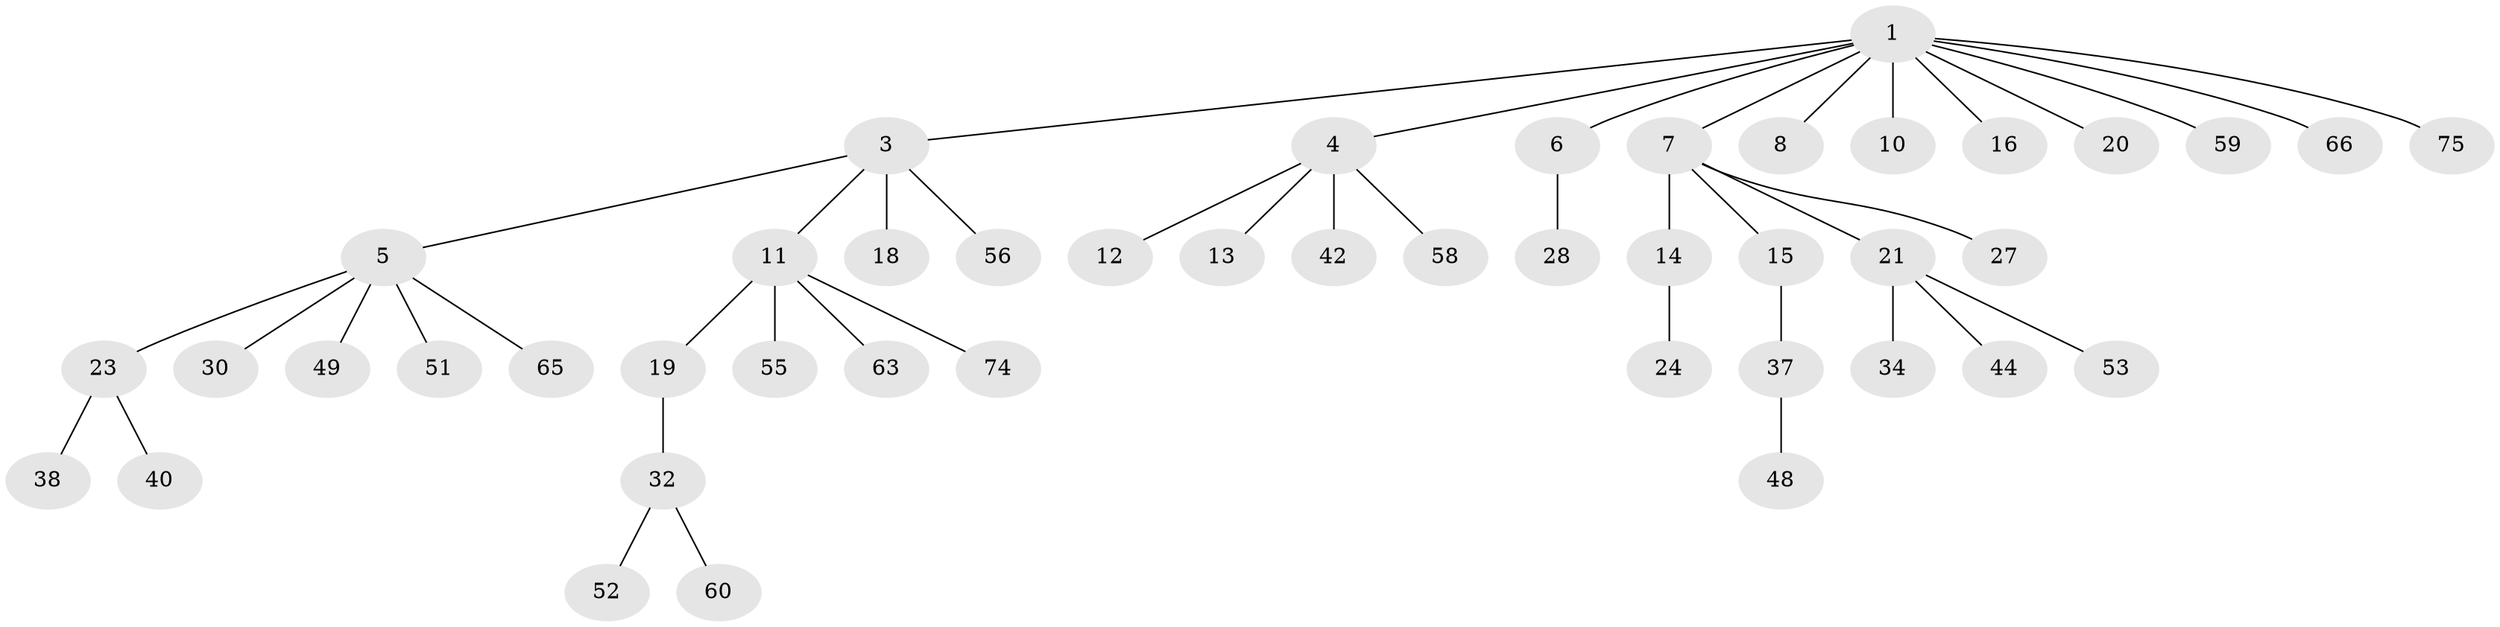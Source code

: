 // original degree distribution, {6: 0.013157894736842105, 7: 0.013157894736842105, 5: 0.06578947368421052, 2: 0.19736842105263158, 4: 0.05263157894736842, 1: 0.5526315789473685, 3: 0.10526315789473684}
// Generated by graph-tools (version 1.1) at 2025/19/03/04/25 18:19:04]
// undirected, 45 vertices, 44 edges
graph export_dot {
graph [start="1"]
  node [color=gray90,style=filled];
  1 [super="+2"];
  3;
  4 [super="+35"];
  5 [super="+17+29"];
  6;
  7 [super="+9"];
  8;
  10;
  11 [super="+47+22"];
  12;
  13 [super="+31+36"];
  14 [super="+64"];
  15;
  16;
  18;
  19;
  20;
  21;
  23 [super="+26+25"];
  24 [super="+33"];
  27 [super="+69"];
  28;
  30 [super="+57"];
  32 [super="+50+54"];
  34 [super="+68+73"];
  37;
  38;
  40;
  42 [super="+71"];
  44;
  48;
  49;
  51;
  52 [super="+62"];
  53;
  55;
  56;
  58;
  59;
  60;
  63;
  65;
  66;
  74;
  75;
  1 -- 3;
  1 -- 10;
  1 -- 59;
  1 -- 66;
  1 -- 75;
  1 -- 16;
  1 -- 4;
  1 -- 20;
  1 -- 6;
  1 -- 7;
  1 -- 8;
  3 -- 5;
  3 -- 11;
  3 -- 18;
  3 -- 56;
  4 -- 12;
  4 -- 13;
  4 -- 58;
  4 -- 42;
  5 -- 23;
  5 -- 51;
  5 -- 49;
  5 -- 65;
  5 -- 30;
  6 -- 28;
  7 -- 14;
  7 -- 15;
  7 -- 27;
  7 -- 21;
  11 -- 19;
  11 -- 55;
  11 -- 63;
  11 -- 74;
  14 -- 24;
  15 -- 37;
  19 -- 32;
  21 -- 34;
  21 -- 44;
  21 -- 53;
  23 -- 38;
  23 -- 40;
  32 -- 52;
  32 -- 60;
  37 -- 48;
}
